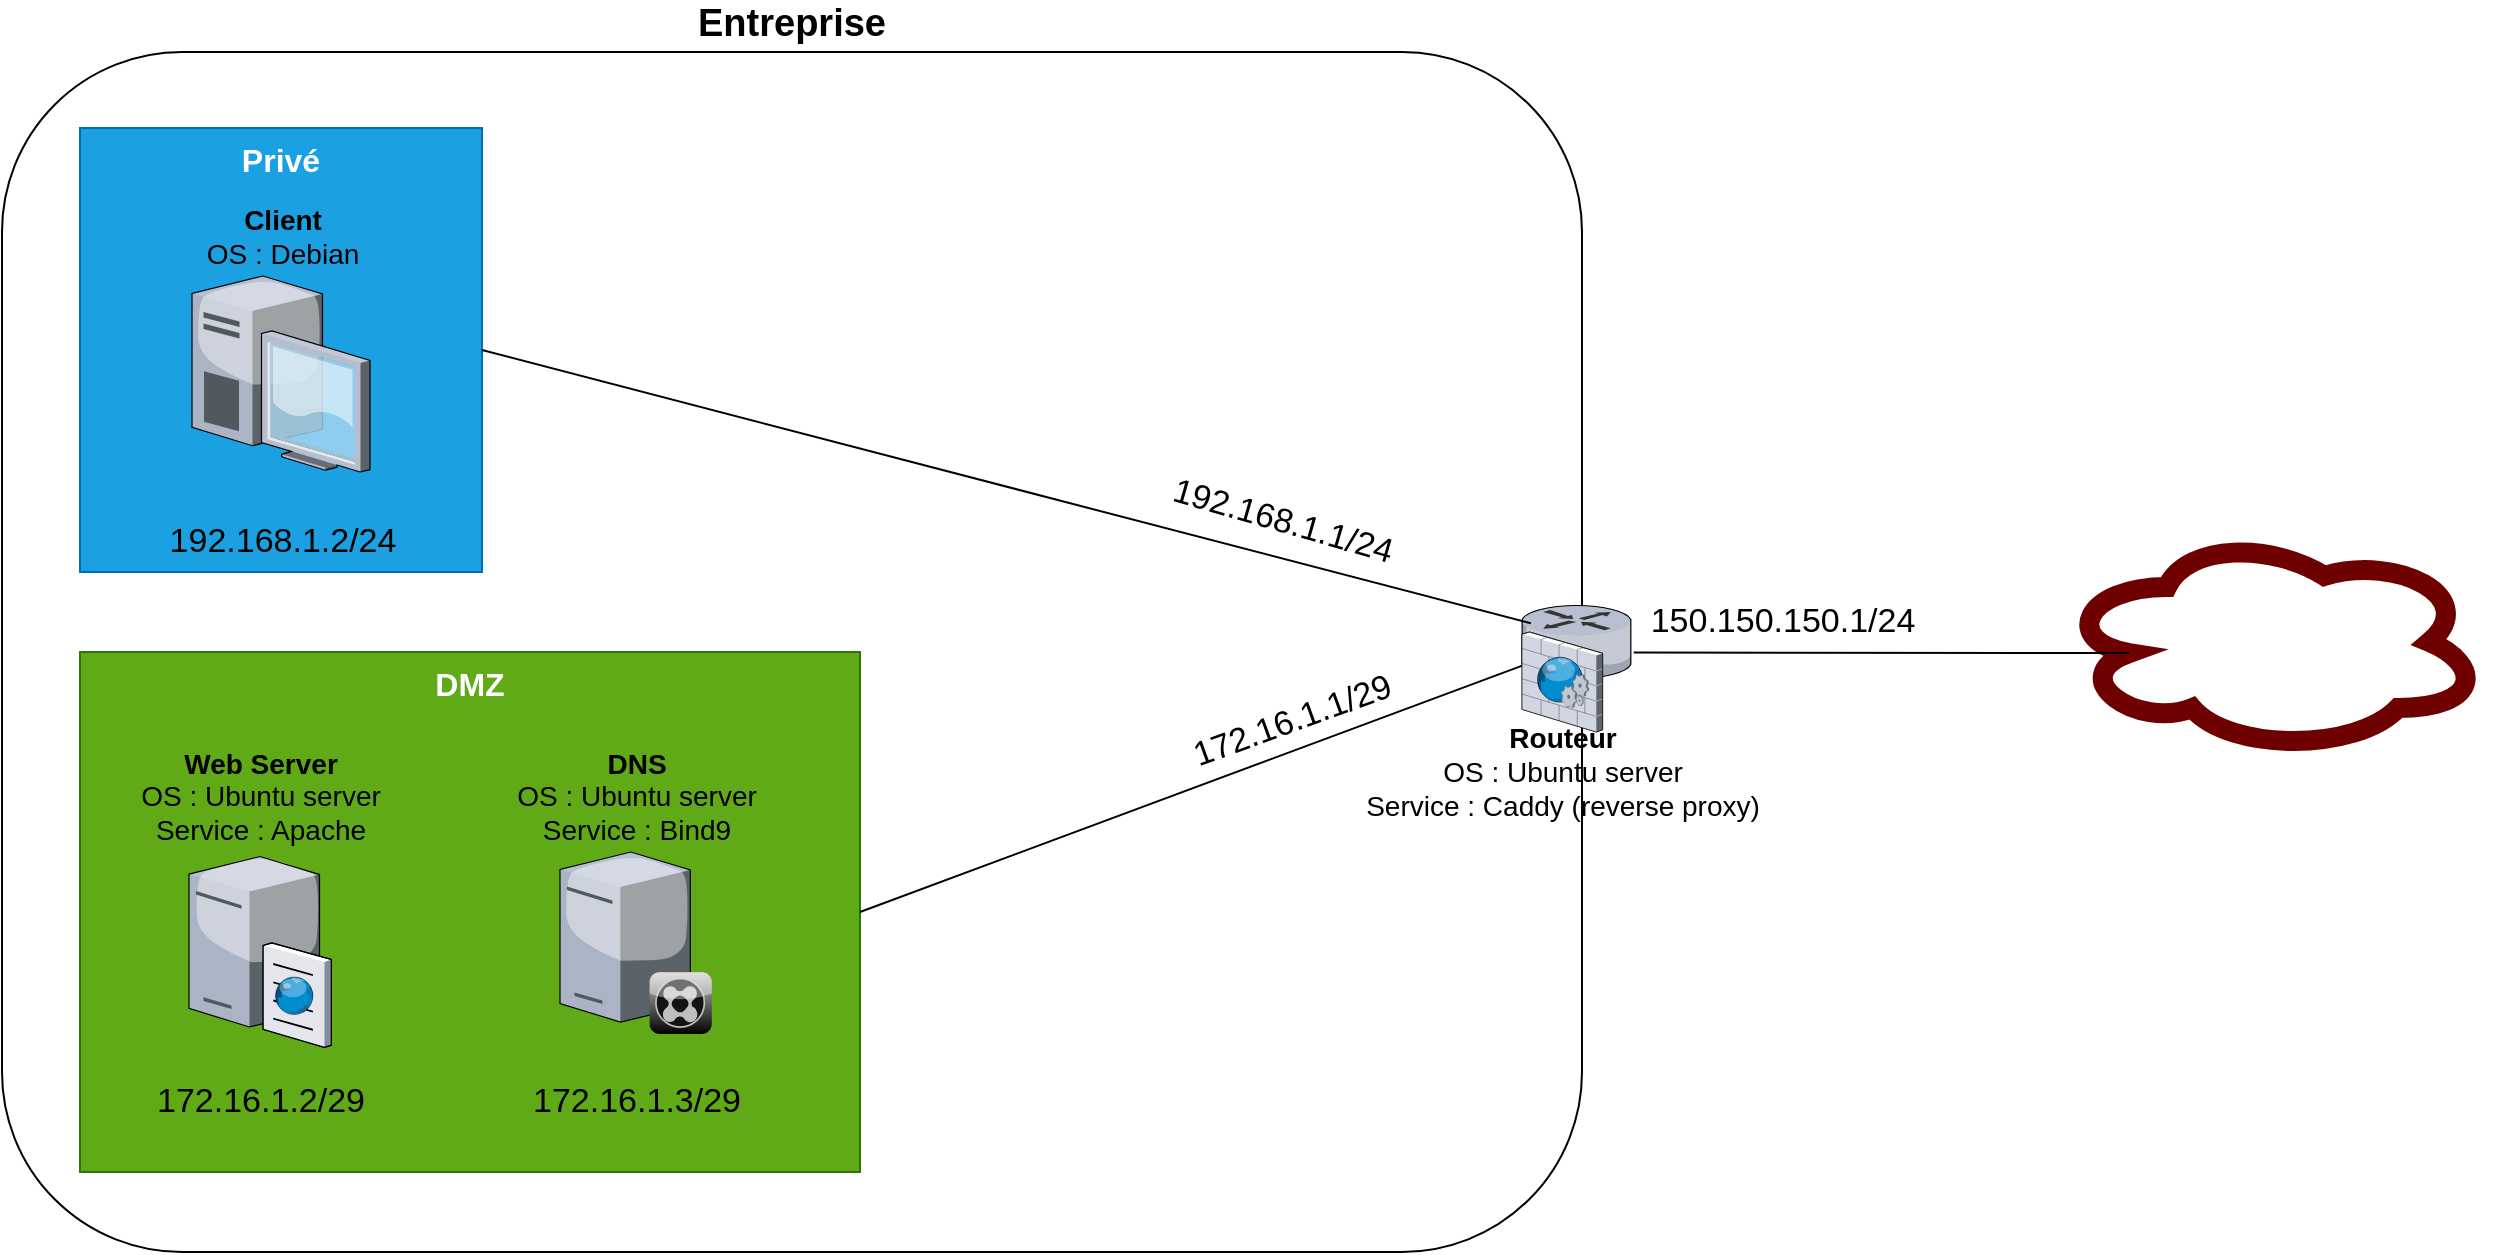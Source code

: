 <mxfile version="24.7.8">
  <diagram name="Page-1" id="e3a06f82-3646-2815-327d-82caf3d4e204">
    <mxGraphModel dx="1336" dy="788" grid="1" gridSize="10" guides="1" tooltips="1" connect="1" arrows="1" fold="1" page="1" pageScale="1.5" pageWidth="1169" pageHeight="826" background="none" math="0" shadow="0">
      <root>
        <mxCell id="0" style=";html=1;" />
        <mxCell id="1" style=";html=1;" parent="0" />
        <mxCell id="BiBNsb1jkA4b-_Shrn2n-4" value="&lt;font style=&quot;font-size: 19px;&quot;&gt;&lt;b&gt;Entreprise&lt;/b&gt;&lt;/font&gt;" style="rounded=1;whiteSpace=wrap;html=1;fillColor=none;labelPosition=center;verticalLabelPosition=top;align=center;verticalAlign=bottom;" parent="1" vertex="1">
          <mxGeometry x="140" y="60" width="790" height="600" as="geometry" />
        </mxCell>
        <mxCell id="6a7d8f32e03d9370-58" value="&lt;font style=&quot;font-size: 16px;&quot;&gt;&lt;b&gt;DMZ&lt;/b&gt;&lt;/font&gt;" style="whiteSpace=wrap;html=1;fillColor=#60a917;fontSize=14;strokeColor=#2D7600;verticalAlign=top;fontColor=#ffffff;" parent="1" vertex="1">
          <mxGeometry x="179" y="360" width="390" height="260" as="geometry" />
        </mxCell>
        <mxCell id="6a7d8f32e03d9370-57" value="&lt;b&gt;&lt;font style=&quot;font-size: 16px;&quot;&gt;Privé&lt;/font&gt;&lt;/b&gt;" style="whiteSpace=wrap;html=1;fillColor=#1ba1e2;fontSize=14;strokeColor=#006EAF;verticalAlign=top;fontColor=#ffffff;" parent="1" vertex="1">
          <mxGeometry x="179" y="98" width="201" height="222" as="geometry" />
        </mxCell>
        <mxCell id="6a7d8f32e03d9370-5" value="&lt;b&gt;Client&lt;/b&gt;&lt;div&gt;OS : Debian&lt;/div&gt;" style="verticalLabelPosition=top;aspect=fixed;html=1;verticalAlign=bottom;strokeColor=none;shape=mxgraph.citrix.desktop;fillColor=#66B2FF;gradientColor=#0066CC;fontSize=14;labelPosition=center;align=center;" parent="1" vertex="1">
          <mxGeometry x="235.0" y="172.0" width="89" height="98" as="geometry" />
        </mxCell>
        <mxCell id="6a7d8f32e03d9370-13" value="" style="verticalLabelPosition=bottom;aspect=fixed;html=1;verticalAlign=top;strokeColor=none;shape=mxgraph.citrix.router;fillColor=#66B2FF;gradientColor=#0066CC;fontSize=14;" parent="1" vertex="1">
          <mxGeometry x="900" y="336.75" width="55" height="36.5" as="geometry" />
        </mxCell>
        <mxCell id="6a7d8f32e03d9370-15" value="&lt;b&gt;Web Server&lt;/b&gt;&lt;div&gt;OS : Ubuntu server&lt;/div&gt;&lt;div&gt;Service : Apache&lt;/div&gt;" style="verticalLabelPosition=top;aspect=fixed;html=1;verticalAlign=bottom;strokeColor=none;shape=mxgraph.citrix.cache_server;fillColor=#66B2FF;gradientColor=#0066CC;fontSize=14;labelPosition=center;align=center;" parent="1" vertex="1">
          <mxGeometry x="233.5" y="460" width="71" height="97.5" as="geometry" />
        </mxCell>
        <mxCell id="6a7d8f32e03d9370-14" value="&lt;b&gt;DNS&lt;/b&gt;&lt;div&gt;OS : Ubuntu server&lt;/div&gt;&lt;div&gt;Service : Bind9&lt;/div&gt;" style="verticalLabelPosition=top;aspect=fixed;html=1;verticalAlign=bottom;strokeColor=none;shape=mxgraph.citrix.xenclient_synchronizer;fillColor=#CCCCCC;gradientColor=#000000;gradientDirection=south;fontSize=14;labelPosition=center;align=center;" parent="1" vertex="1">
          <mxGeometry x="419.0" y="460" width="76" height="91" as="geometry" />
        </mxCell>
        <mxCell id="BiBNsb1jkA4b-_Shrn2n-6" value="" style="endArrow=none;html=1;rounded=0;entryX=1;entryY=0.5;entryDx=0;entryDy=0;exitX=0.08;exitY=0.243;exitDx=0;exitDy=0;exitPerimeter=0;" parent="1" source="6a7d8f32e03d9370-13" target="6a7d8f32e03d9370-57" edge="1">
          <mxGeometry width="50" height="50" relative="1" as="geometry">
            <mxPoint x="640" y="370" as="sourcePoint" />
            <mxPoint x="690" y="320" as="targetPoint" />
          </mxGeometry>
        </mxCell>
        <mxCell id="BiBNsb1jkA4b-_Shrn2n-7" value="" style="endArrow=none;html=1;rounded=0;entryX=0.091;entryY=0.774;entryDx=0;entryDy=0;entryPerimeter=0;exitX=1;exitY=0.5;exitDx=0;exitDy=0;" parent="1" source="6a7d8f32e03d9370-58" target="6a7d8f32e03d9370-13" edge="1">
          <mxGeometry width="50" height="50" relative="1" as="geometry">
            <mxPoint x="640" y="370" as="sourcePoint" />
            <mxPoint x="690" y="320" as="targetPoint" />
          </mxGeometry>
        </mxCell>
        <mxCell id="BiBNsb1jkA4b-_Shrn2n-10" value="&lt;font style=&quot;font-size: 28px;&quot;&gt;WAN&lt;/font&gt;" style="ellipse;shape=cloud;whiteSpace=wrap;html=1;fillColor=none;fontColor=#ffffff;strokeColor=#6F0000;strokeWidth=10;" parent="1" vertex="1">
          <mxGeometry x="1170" y="300" width="210" height="110" as="geometry" />
        </mxCell>
        <mxCell id="BiBNsb1jkA4b-_Shrn2n-11" value="" style="endArrow=none;html=1;rounded=0;exitX=1.016;exitY=0.645;exitDx=0;exitDy=0;exitPerimeter=0;entryX=0.16;entryY=0.55;entryDx=0;entryDy=0;entryPerimeter=0;" parent="1" source="6a7d8f32e03d9370-13" target="BiBNsb1jkA4b-_Shrn2n-10" edge="1">
          <mxGeometry width="50" height="50" relative="1" as="geometry">
            <mxPoint x="640" y="360" as="sourcePoint" />
            <mxPoint x="690" y="310" as="targetPoint" />
          </mxGeometry>
        </mxCell>
        <mxCell id="BiBNsb1jkA4b-_Shrn2n-12" value="&lt;font style=&quot;font-size: 17px;&quot;&gt;150.150.150.1/24&lt;/font&gt;" style="text;html=1;align=center;verticalAlign=middle;resizable=0;points=[];autosize=1;strokeColor=none;fillColor=none;" parent="1" vertex="1">
          <mxGeometry x="950" y="330" width="160" height="30" as="geometry" />
        </mxCell>
        <mxCell id="BiBNsb1jkA4b-_Shrn2n-13" value="&lt;font style=&quot;font-size: 17px;&quot;&gt;192.168.1.2/24&lt;/font&gt;" style="text;html=1;align=center;verticalAlign=middle;resizable=0;points=[];autosize=1;strokeColor=none;fillColor=none;rotation=0;" parent="1" vertex="1">
          <mxGeometry x="209.5" y="290" width="140" height="30" as="geometry" />
        </mxCell>
        <mxCell id="BiBNsb1jkA4b-_Shrn2n-14" value="&lt;font style=&quot;font-size: 17px;&quot;&gt;172.16.1.2/29&lt;/font&gt;" style="text;html=1;align=center;verticalAlign=middle;resizable=0;points=[];autosize=1;strokeColor=none;fillColor=none;" parent="1" vertex="1">
          <mxGeometry x="204" y="570" width="130" height="30" as="geometry" />
        </mxCell>
        <mxCell id="thwKrWJid3quPcCSz3q--1" value="&lt;font style=&quot;font-size: 17px;&quot;&gt;192.168.1.1/24&lt;/font&gt;" style="text;html=1;align=center;verticalAlign=middle;resizable=0;points=[];autosize=1;strokeColor=none;fillColor=none;rotation=16;" vertex="1" parent="1">
          <mxGeometry x="710" y="280" width="140" height="30" as="geometry" />
        </mxCell>
        <mxCell id="thwKrWJid3quPcCSz3q--4" value="&lt;font style=&quot;font-size: 17px;&quot;&gt;172.16.1.3/29&lt;/font&gt;" style="text;html=1;align=center;verticalAlign=middle;resizable=0;points=[];autosize=1;strokeColor=none;fillColor=none;" vertex="1" parent="1">
          <mxGeometry x="392" y="570" width="130" height="30" as="geometry" />
        </mxCell>
        <mxCell id="thwKrWJid3quPcCSz3q--5" value="&lt;font style=&quot;font-size: 17px;&quot;&gt;172.16.1.1/29&lt;/font&gt;" style="text;html=1;align=center;verticalAlign=middle;resizable=0;points=[];autosize=1;strokeColor=none;fillColor=none;rotation=-20;" vertex="1" parent="1">
          <mxGeometry x="720" y="380" width="130" height="30" as="geometry" />
        </mxCell>
        <mxCell id="thwKrWJid3quPcCSz3q--7" value="" style="verticalLabelPosition=bottom;aspect=fixed;html=1;verticalAlign=top;strokeColor=none;shape=mxgraph.citrix.firewall;fillColor=#66B2FF;gradientColor=#0066CC;fontSize=14;rotation=0;" vertex="1" parent="1">
          <mxGeometry x="900" y="350" width="40.32" height="50" as="geometry" />
        </mxCell>
        <mxCell id="thwKrWJid3quPcCSz3q--8" value="&lt;b&gt;Routeur&lt;/b&gt;&lt;div&gt;OS : Ubuntu server&lt;div&gt;Service : Caddy (reverse proxy)&lt;/div&gt;&lt;/div&gt;" style="verticalLabelPosition=bottom;aspect=fixed;html=1;verticalAlign=top;strokeColor=none;shape=mxgraph.citrix.web_service;fillColor=#66B2FF;gradientColor=#0066CC;fontSize=14;" vertex="1" parent="1">
          <mxGeometry x="906.77" y="362.25" width="26.78" height="25.5" as="geometry" />
        </mxCell>
      </root>
    </mxGraphModel>
  </diagram>
</mxfile>
